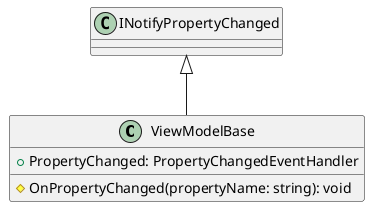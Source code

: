 @startuml ViewModelBase

class ViewModelBase extends INotifyPropertyChanged {
    + PropertyChanged: PropertyChangedEventHandler
    # OnPropertyChanged(propertyName: string): void
}

@enduml